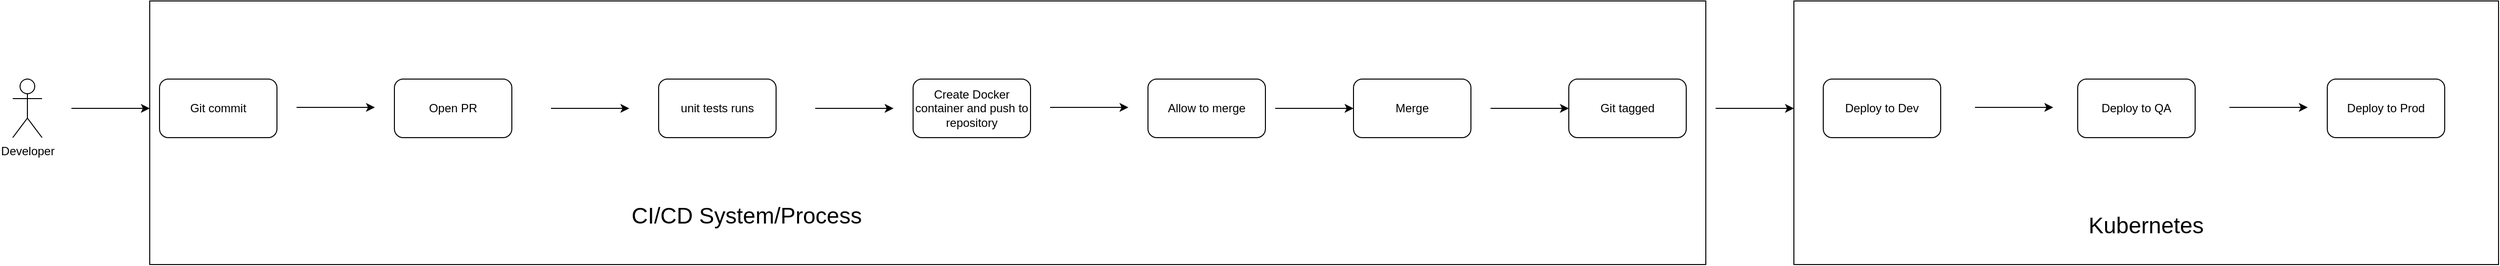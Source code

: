 <mxfile version="12.2.2" type="device" pages="1"><diagram id="2jU67Ua8E1JWzrD65iUe" name="Page-1"><mxGraphModel dx="1408" dy="802" grid="1" gridSize="10" guides="1" tooltips="1" connect="1" arrows="1" fold="1" page="1" pageScale="1" pageWidth="850" pageHeight="1100" math="0" shadow="0"><root><mxCell id="0"/><mxCell id="1" parent="0"/><mxCell id="81p8oJN4rD46neRx8hsk-34" value="" style="rounded=0;whiteSpace=wrap;html=1;" vertex="1" parent="1"><mxGeometry x="1920" y="50" width="720" height="270" as="geometry"/></mxCell><mxCell id="81p8oJN4rD46neRx8hsk-32" value="" style="rounded=0;whiteSpace=wrap;html=1;" vertex="1" parent="1"><mxGeometry x="240" y="50" width="1590" height="270" as="geometry"/></mxCell><mxCell id="81p8oJN4rD46neRx8hsk-1" value="Developer" style="shape=umlActor;verticalLabelPosition=bottom;labelBackgroundColor=#ffffff;verticalAlign=top;html=1;outlineConnect=0;" vertex="1" parent="1"><mxGeometry x="100" y="130" width="30" height="60" as="geometry"/></mxCell><mxCell id="81p8oJN4rD46neRx8hsk-10" value="Git commit" style="rounded=1;whiteSpace=wrap;html=1;" vertex="1" parent="1"><mxGeometry x="250" y="130" width="120" height="60" as="geometry"/></mxCell><mxCell id="81p8oJN4rD46neRx8hsk-11" value="Open PR" style="rounded=1;whiteSpace=wrap;html=1;" vertex="1" parent="1"><mxGeometry x="490" y="130" width="120" height="60" as="geometry"/></mxCell><mxCell id="81p8oJN4rD46neRx8hsk-12" value="unit tests runs" style="rounded=1;whiteSpace=wrap;html=1;" vertex="1" parent="1"><mxGeometry x="760" y="130" width="120" height="60" as="geometry"/></mxCell><mxCell id="81p8oJN4rD46neRx8hsk-13" value="Allow to merge" style="rounded=1;whiteSpace=wrap;html=1;" vertex="1" parent="1"><mxGeometry x="1260" y="130" width="120" height="60" as="geometry"/></mxCell><mxCell id="81p8oJN4rD46neRx8hsk-14" value="Deploy to Dev" style="rounded=1;whiteSpace=wrap;html=1;" vertex="1" parent="1"><mxGeometry x="1950" y="130" width="120" height="60" as="geometry"/></mxCell><mxCell id="81p8oJN4rD46neRx8hsk-15" value="Deploy to QA" style="rounded=1;whiteSpace=wrap;html=1;" vertex="1" parent="1"><mxGeometry x="2210" y="130" width="120" height="60" as="geometry"/></mxCell><mxCell id="81p8oJN4rD46neRx8hsk-16" value="Deploy to Prod" style="rounded=1;whiteSpace=wrap;html=1;" vertex="1" parent="1"><mxGeometry x="2465" y="130" width="120" height="60" as="geometry"/></mxCell><mxCell id="81p8oJN4rD46neRx8hsk-17" value="" style="endArrow=classic;html=1;" edge="1" parent="1"><mxGeometry width="50" height="50" relative="1" as="geometry"><mxPoint x="160" y="160" as="sourcePoint"/><mxPoint x="240" y="160" as="targetPoint"/></mxGeometry></mxCell><mxCell id="81p8oJN4rD46neRx8hsk-18" value="" style="endArrow=classic;html=1;" edge="1" parent="1"><mxGeometry width="50" height="50" relative="1" as="geometry"><mxPoint x="390" y="159" as="sourcePoint"/><mxPoint x="470" y="159" as="targetPoint"/></mxGeometry></mxCell><mxCell id="81p8oJN4rD46neRx8hsk-19" value="" style="endArrow=classic;html=1;" edge="1" parent="1"><mxGeometry width="50" height="50" relative="1" as="geometry"><mxPoint x="650" y="160" as="sourcePoint"/><mxPoint x="730" y="160" as="targetPoint"/></mxGeometry></mxCell><mxCell id="81p8oJN4rD46neRx8hsk-20" value="" style="endArrow=classic;html=1;" edge="1" parent="1"><mxGeometry width="50" height="50" relative="1" as="geometry"><mxPoint x="920" y="160" as="sourcePoint"/><mxPoint x="1000" y="160" as="targetPoint"/></mxGeometry></mxCell><mxCell id="81p8oJN4rD46neRx8hsk-21" value="" style="endArrow=classic;html=1;" edge="1" parent="1"><mxGeometry width="50" height="50" relative="1" as="geometry"><mxPoint x="1840" y="160" as="sourcePoint"/><mxPoint x="1920" y="160" as="targetPoint"/></mxGeometry></mxCell><mxCell id="81p8oJN4rD46neRx8hsk-22" value="" style="endArrow=classic;html=1;" edge="1" parent="1"><mxGeometry width="50" height="50" relative="1" as="geometry"><mxPoint x="2105" y="159" as="sourcePoint"/><mxPoint x="2185" y="159" as="targetPoint"/></mxGeometry></mxCell><mxCell id="81p8oJN4rD46neRx8hsk-23" value="" style="endArrow=classic;html=1;" edge="1" parent="1"><mxGeometry width="50" height="50" relative="1" as="geometry"><mxPoint x="2365" y="159" as="sourcePoint"/><mxPoint x="2445" y="159" as="targetPoint"/></mxGeometry></mxCell><mxCell id="81p8oJN4rD46neRx8hsk-24" value="Merge" style="rounded=1;whiteSpace=wrap;html=1;" vertex="1" parent="1"><mxGeometry x="1470" y="130" width="120" height="60" as="geometry"/></mxCell><mxCell id="81p8oJN4rD46neRx8hsk-25" value="Git tagged" style="rounded=1;whiteSpace=wrap;html=1;" vertex="1" parent="1"><mxGeometry x="1690" y="130" width="120" height="60" as="geometry"/></mxCell><mxCell id="81p8oJN4rD46neRx8hsk-26" value="" style="endArrow=classic;html=1;" edge="1" parent="1"><mxGeometry width="50" height="50" relative="1" as="geometry"><mxPoint x="1390" y="160" as="sourcePoint"/><mxPoint x="1470" y="160" as="targetPoint"/></mxGeometry></mxCell><mxCell id="81p8oJN4rD46neRx8hsk-27" value="" style="endArrow=classic;html=1;" edge="1" parent="1"><mxGeometry width="50" height="50" relative="1" as="geometry"><mxPoint x="1610" y="160" as="sourcePoint"/><mxPoint x="1690" y="160" as="targetPoint"/></mxGeometry></mxCell><mxCell id="81p8oJN4rD46neRx8hsk-28" value="Create Docker container and push to repository" style="rounded=1;whiteSpace=wrap;html=1;" vertex="1" parent="1"><mxGeometry x="1020" y="130" width="120" height="60" as="geometry"/></mxCell><mxCell id="81p8oJN4rD46neRx8hsk-31" value="" style="endArrow=classic;html=1;" edge="1" parent="1"><mxGeometry width="50" height="50" relative="1" as="geometry"><mxPoint x="1160" y="159" as="sourcePoint"/><mxPoint x="1240" y="159" as="targetPoint"/></mxGeometry></mxCell><mxCell id="81p8oJN4rD46neRx8hsk-33" value="&lt;font style=&quot;font-size: 23px&quot;&gt;CI/CD System/Process&lt;/font&gt;" style="text;html=1;strokeColor=none;fillColor=none;align=center;verticalAlign=middle;whiteSpace=wrap;rounded=0;" vertex="1" parent="1"><mxGeometry x="710" y="260" width="280" height="20" as="geometry"/></mxCell><mxCell id="81p8oJN4rD46neRx8hsk-35" value="&lt;font style=&quot;font-size: 23px&quot;&gt;Kubernetes&lt;/font&gt;" style="text;html=1;strokeColor=none;fillColor=none;align=center;verticalAlign=middle;whiteSpace=wrap;rounded=0;" vertex="1" parent="1"><mxGeometry x="2140" y="270" width="280" height="20" as="geometry"/></mxCell></root></mxGraphModel></diagram></mxfile>